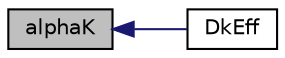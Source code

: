 digraph "alphaK"
{
  bgcolor="transparent";
  edge [fontname="Helvetica",fontsize="10",labelfontname="Helvetica",labelfontsize="10"];
  node [fontname="Helvetica",fontsize="10",shape=record];
  rankdir="LR";
  Node1 [label="alphaK",height=0.2,width=0.4,color="black", fillcolor="grey75", style="filled", fontcolor="black"];
  Node1 -> Node2 [dir="back",color="midnightblue",fontsize="10",style="solid",fontname="Helvetica"];
  Node2 [label="DkEff",height=0.2,width=0.4,color="black",URL="$a01268.html#a055547b36c2cdcae3735aca9435a9d55",tooltip="Return the effective diffusivity for k. "];
}

